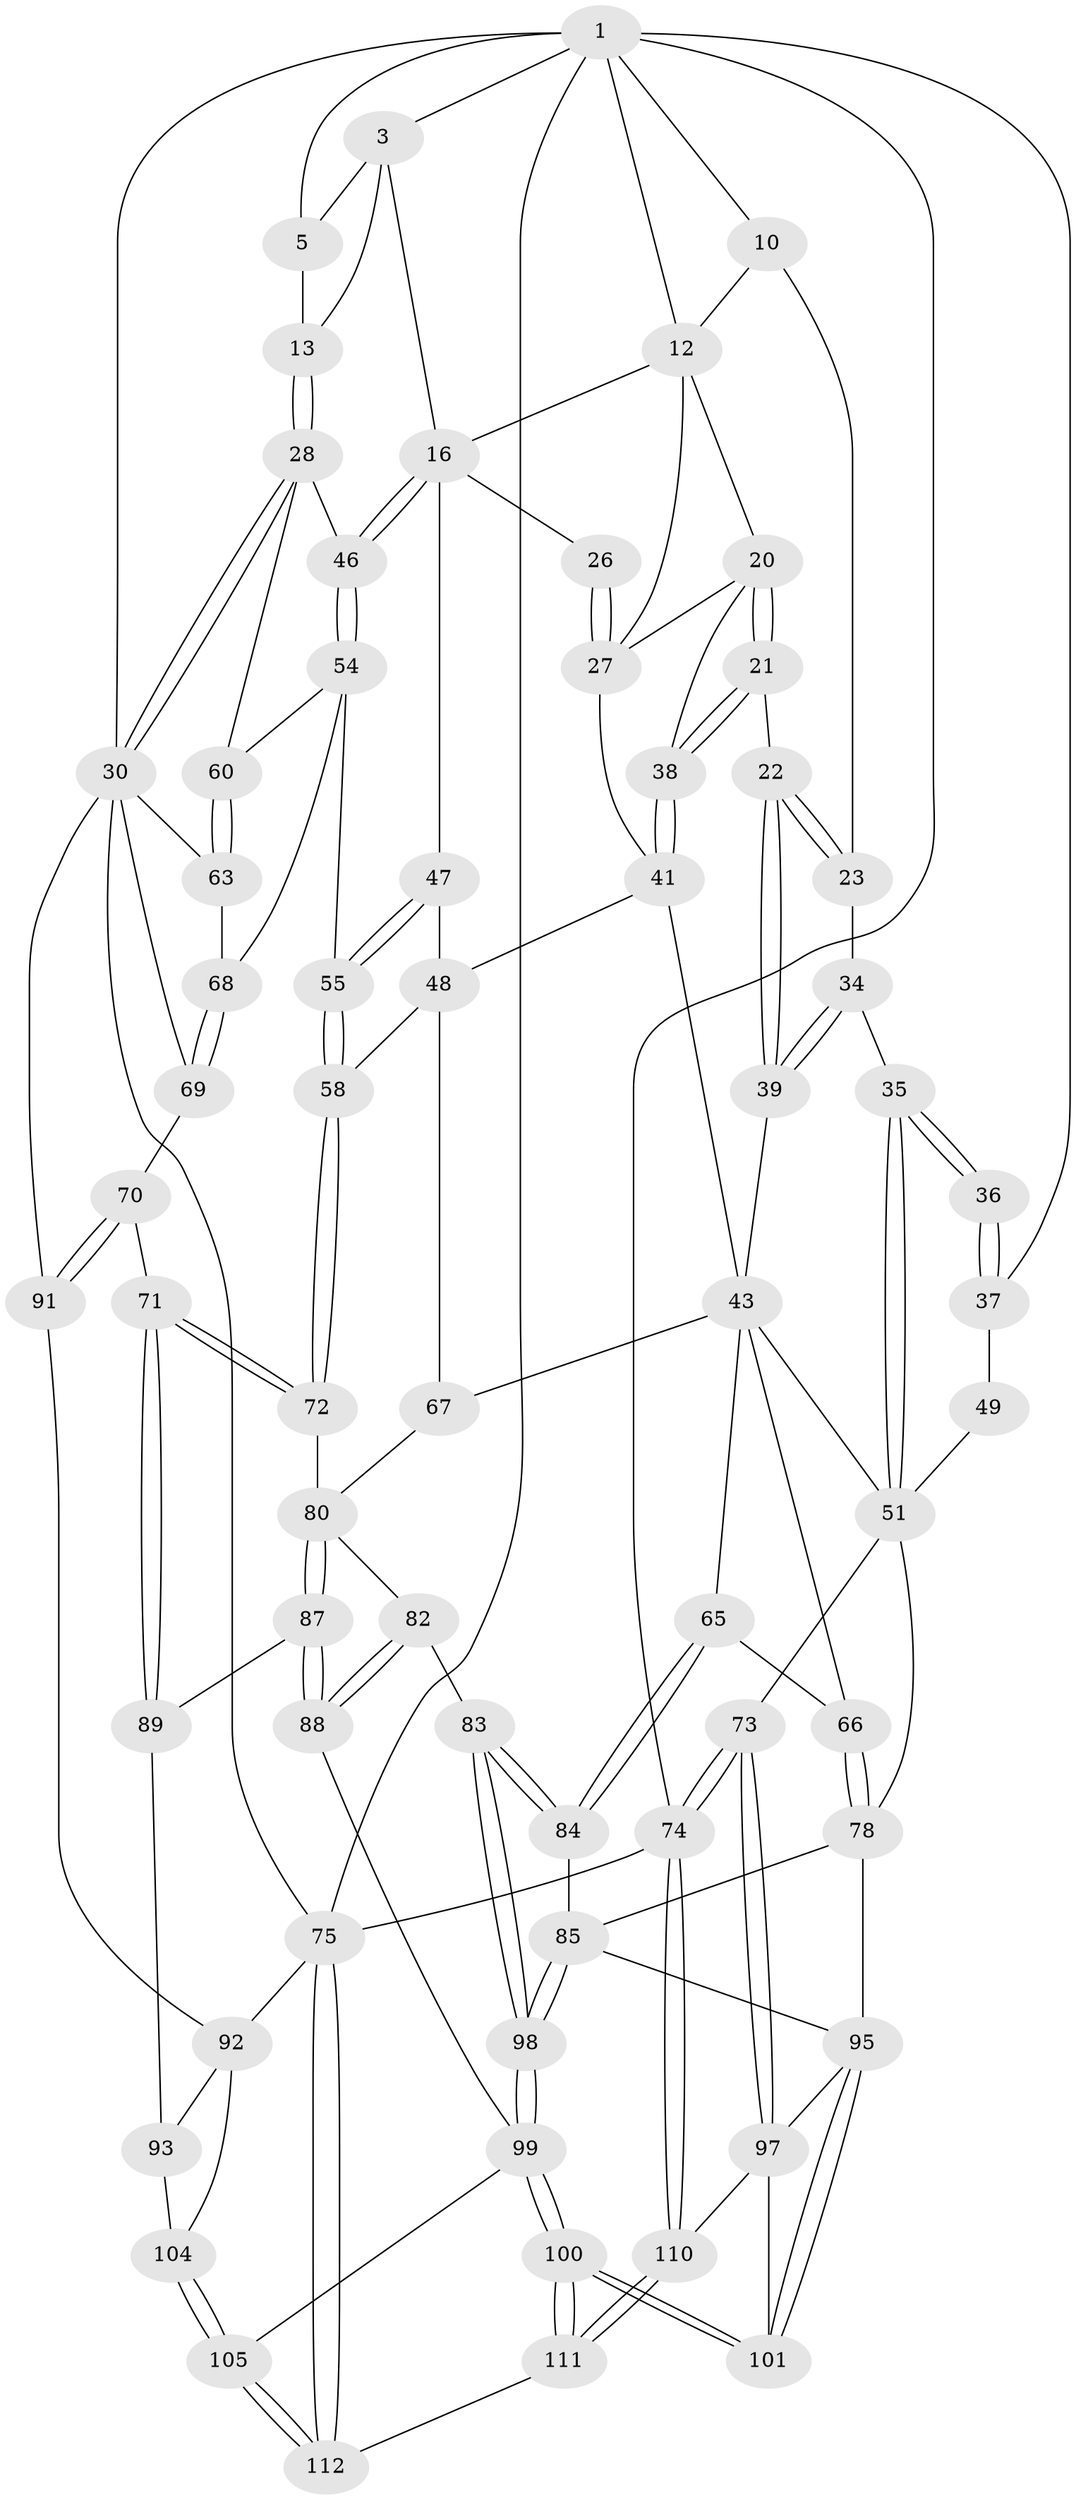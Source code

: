 // original degree distribution, {3: 0.026785714285714284, 4: 0.21428571428571427, 5: 0.5446428571428571, 6: 0.21428571428571427}
// Generated by graph-tools (version 1.1) at 2025/21/03/04/25 18:21:04]
// undirected, 67 vertices, 158 edges
graph export_dot {
graph [start="1"]
  node [color=gray90,style=filled];
  1 [pos="+0.9581725958874405+0",super="+2+6"];
  3 [pos="+0.7925413713389278+0",super="+4+15"];
  5 [pos="+0.9434165817268488+0.01907930146161425",super="+8"];
  10 [pos="+0+0",super="+11"];
  12 [pos="+0.547552730777122+0",super="+18"];
  13 [pos="+0.9498053915156788+0.09632718013252313",super="+14"];
  16 [pos="+0.7443914654123062+0.1844998338990285",super="+17"];
  20 [pos="+0.4749218596244779+0.0952886467028323",super="+32"];
  21 [pos="+0.3393136243025165+0.1432848689625708"];
  22 [pos="+0.3389806826485368+0.14306455184164132"];
  23 [pos="+0.3399266389066603+0.10996599798328693",super="+33"];
  26 [pos="+0.6000982163373798+0.19591261687989964"];
  27 [pos="+0.5455829633487679+0.15223498588810438",super="+31"];
  28 [pos="+1+0.2274746233030307",super="+29"];
  30 [pos="+1+0.2194258812395646",super="+62"];
  34 [pos="+0.19406250851080784+0.19478414438384684"];
  35 [pos="+0.18431169710918704+0.1981954388044415"];
  36 [pos="+0.08480391546592826+0.20747238297703807"];
  37 [pos="+0+0"];
  38 [pos="+0.41648222723947265+0.2323517076222163"];
  39 [pos="+0.1951091714386979+0.1954649527776142"];
  41 [pos="+0.4301938243431377+0.27001022403565006",super="+42"];
  43 [pos="+0.4241725543220145+0.31865721973059735",super="+64+44"];
  46 [pos="+0.8730006822080751+0.29498527232426686"];
  47 [pos="+0.6447587449695742+0.2932624000541347"];
  48 [pos="+0.6186852974756363+0.3158487219021007",super="+59"];
  49 [pos="+0+0.2597039667122245",super="+50"];
  51 [pos="+0.07519538536243081+0.31599355137508967",super="+53"];
  54 [pos="+0.7850742660204892+0.3962316062335461",super="+61"];
  55 [pos="+0.7758901349958238+0.39956072214898386"];
  58 [pos="+0.7298769662146819+0.47892388866608665"];
  60 [pos="+0.9362729812919185+0.4213189719238763"];
  63 [pos="+0.9812881453211906+0.4815981064837399"];
  65 [pos="+0.4165178617011493+0.4685139800494507"];
  66 [pos="+0.29824625041119224+0.5037260320780313"];
  67 [pos="+0.5530219272504172+0.48315088642750553"];
  68 [pos="+0.8774455679870641+0.579686405700951"];
  69 [pos="+0.8771889649439519+0.5802549076626147"];
  70 [pos="+0.8560467660788784+0.5965742752582801"];
  71 [pos="+0.8263933431582833+0.5935563979530349"];
  72 [pos="+0.7398793008168043+0.5354734040997458"];
  73 [pos="+0+0.7960488892346254"];
  74 [pos="+0+1"];
  75 [pos="+1+1",super="+76"];
  78 [pos="+0.2657406621596887+0.5381809331934094",super="+79"];
  80 [pos="+0.6841694600951881+0.5724241073744936",super="+81"];
  82 [pos="+0.5414912409917385+0.7057428546481525"];
  83 [pos="+0.5413371741146378+0.7057072041176837"];
  84 [pos="+0.4414171327899937+0.5788362352168226"];
  85 [pos="+0.3296646095457643+0.6974554228602584",super="+86"];
  87 [pos="+0.6391538037970863+0.7011304824351903"];
  88 [pos="+0.5515501094985851+0.7129069181880708"];
  89 [pos="+0.7044208085068511+0.7288866394951711"];
  91 [pos="+0.8921409823475039+0.7303189969664584"];
  92 [pos="+0.8740296468926457+0.7668032704221005",super="+107"];
  93 [pos="+0.7897210478350367+0.7874478291038278",super="+94"];
  95 [pos="+0.2650966664693032+0.7126335717587228",super="+96"];
  97 [pos="+0.15970650184548507+0.7920032089877321",super="+103"];
  98 [pos="+0.3862426374210613+0.7467022393548108"];
  99 [pos="+0.37882920258904934+0.8013141160213392",super="+106"];
  100 [pos="+0.3199439948585085+0.9238375642321371"];
  101 [pos="+0.2779369123879773+0.8848663858608566",super="+102"];
  104 [pos="+0.7103397695395716+0.9248359247311125",super="+108"];
  105 [pos="+0.596229820068931+1"];
  110 [pos="+0+1"];
  111 [pos="+0.3643960194203659+1"];
  112 [pos="+0.5838239099257119+1"];
  1 -- 3;
  1 -- 12;
  1 -- 10;
  1 -- 5;
  1 -- 37;
  1 -- 74;
  1 -- 75;
  1 -- 30;
  3 -- 5;
  3 -- 13 [weight=2];
  3 -- 16;
  5 -- 13;
  10 -- 23 [weight=2];
  10 -- 12;
  12 -- 16;
  12 -- 27;
  12 -- 20;
  13 -- 28 [weight=2];
  13 -- 28;
  16 -- 46;
  16 -- 46;
  16 -- 26;
  16 -- 47;
  20 -- 21;
  20 -- 21;
  20 -- 27;
  20 -- 38;
  21 -- 22;
  21 -- 38;
  21 -- 38;
  22 -- 23;
  22 -- 23;
  22 -- 39;
  22 -- 39;
  23 -- 34;
  26 -- 27 [weight=2];
  26 -- 27;
  27 -- 41;
  28 -- 30;
  28 -- 30;
  28 -- 46;
  28 -- 60;
  30 -- 69;
  30 -- 91;
  30 -- 75;
  30 -- 63;
  34 -- 35;
  34 -- 39;
  34 -- 39;
  35 -- 36;
  35 -- 36;
  35 -- 51;
  35 -- 51;
  36 -- 37;
  36 -- 37;
  37 -- 49;
  38 -- 41;
  38 -- 41;
  39 -- 43;
  41 -- 48;
  41 -- 43;
  43 -- 65;
  43 -- 67;
  43 -- 51;
  43 -- 66;
  46 -- 54;
  46 -- 54;
  47 -- 48;
  47 -- 55;
  47 -- 55;
  48 -- 58;
  48 -- 67;
  49 -- 51 [weight=2];
  51 -- 73;
  51 -- 78;
  54 -- 55;
  54 -- 60;
  54 -- 68;
  55 -- 58;
  55 -- 58;
  58 -- 72;
  58 -- 72;
  60 -- 63;
  60 -- 63;
  63 -- 68;
  65 -- 66;
  65 -- 84;
  65 -- 84;
  66 -- 78;
  66 -- 78;
  67 -- 80;
  68 -- 69;
  68 -- 69;
  69 -- 70;
  70 -- 71;
  70 -- 91;
  70 -- 91;
  71 -- 72;
  71 -- 72;
  71 -- 89;
  71 -- 89;
  72 -- 80;
  73 -- 74;
  73 -- 74;
  73 -- 97;
  73 -- 97;
  74 -- 110;
  74 -- 110;
  74 -- 75;
  75 -- 112;
  75 -- 112;
  75 -- 92;
  78 -- 85;
  78 -- 95;
  80 -- 87;
  80 -- 87;
  80 -- 82;
  82 -- 83;
  82 -- 88;
  82 -- 88;
  83 -- 84;
  83 -- 84;
  83 -- 98;
  83 -- 98;
  84 -- 85;
  85 -- 98;
  85 -- 98;
  85 -- 95;
  87 -- 88;
  87 -- 88;
  87 -- 89;
  88 -- 99;
  89 -- 93;
  91 -- 92;
  92 -- 93;
  92 -- 104;
  93 -- 104 [weight=2];
  95 -- 101;
  95 -- 101;
  95 -- 97;
  97 -- 110;
  97 -- 101 [weight=2];
  98 -- 99;
  98 -- 99;
  99 -- 100;
  99 -- 100;
  99 -- 105;
  100 -- 101;
  100 -- 101;
  100 -- 111;
  100 -- 111;
  104 -- 105;
  104 -- 105;
  105 -- 112;
  105 -- 112;
  110 -- 111;
  110 -- 111;
  111 -- 112;
}
